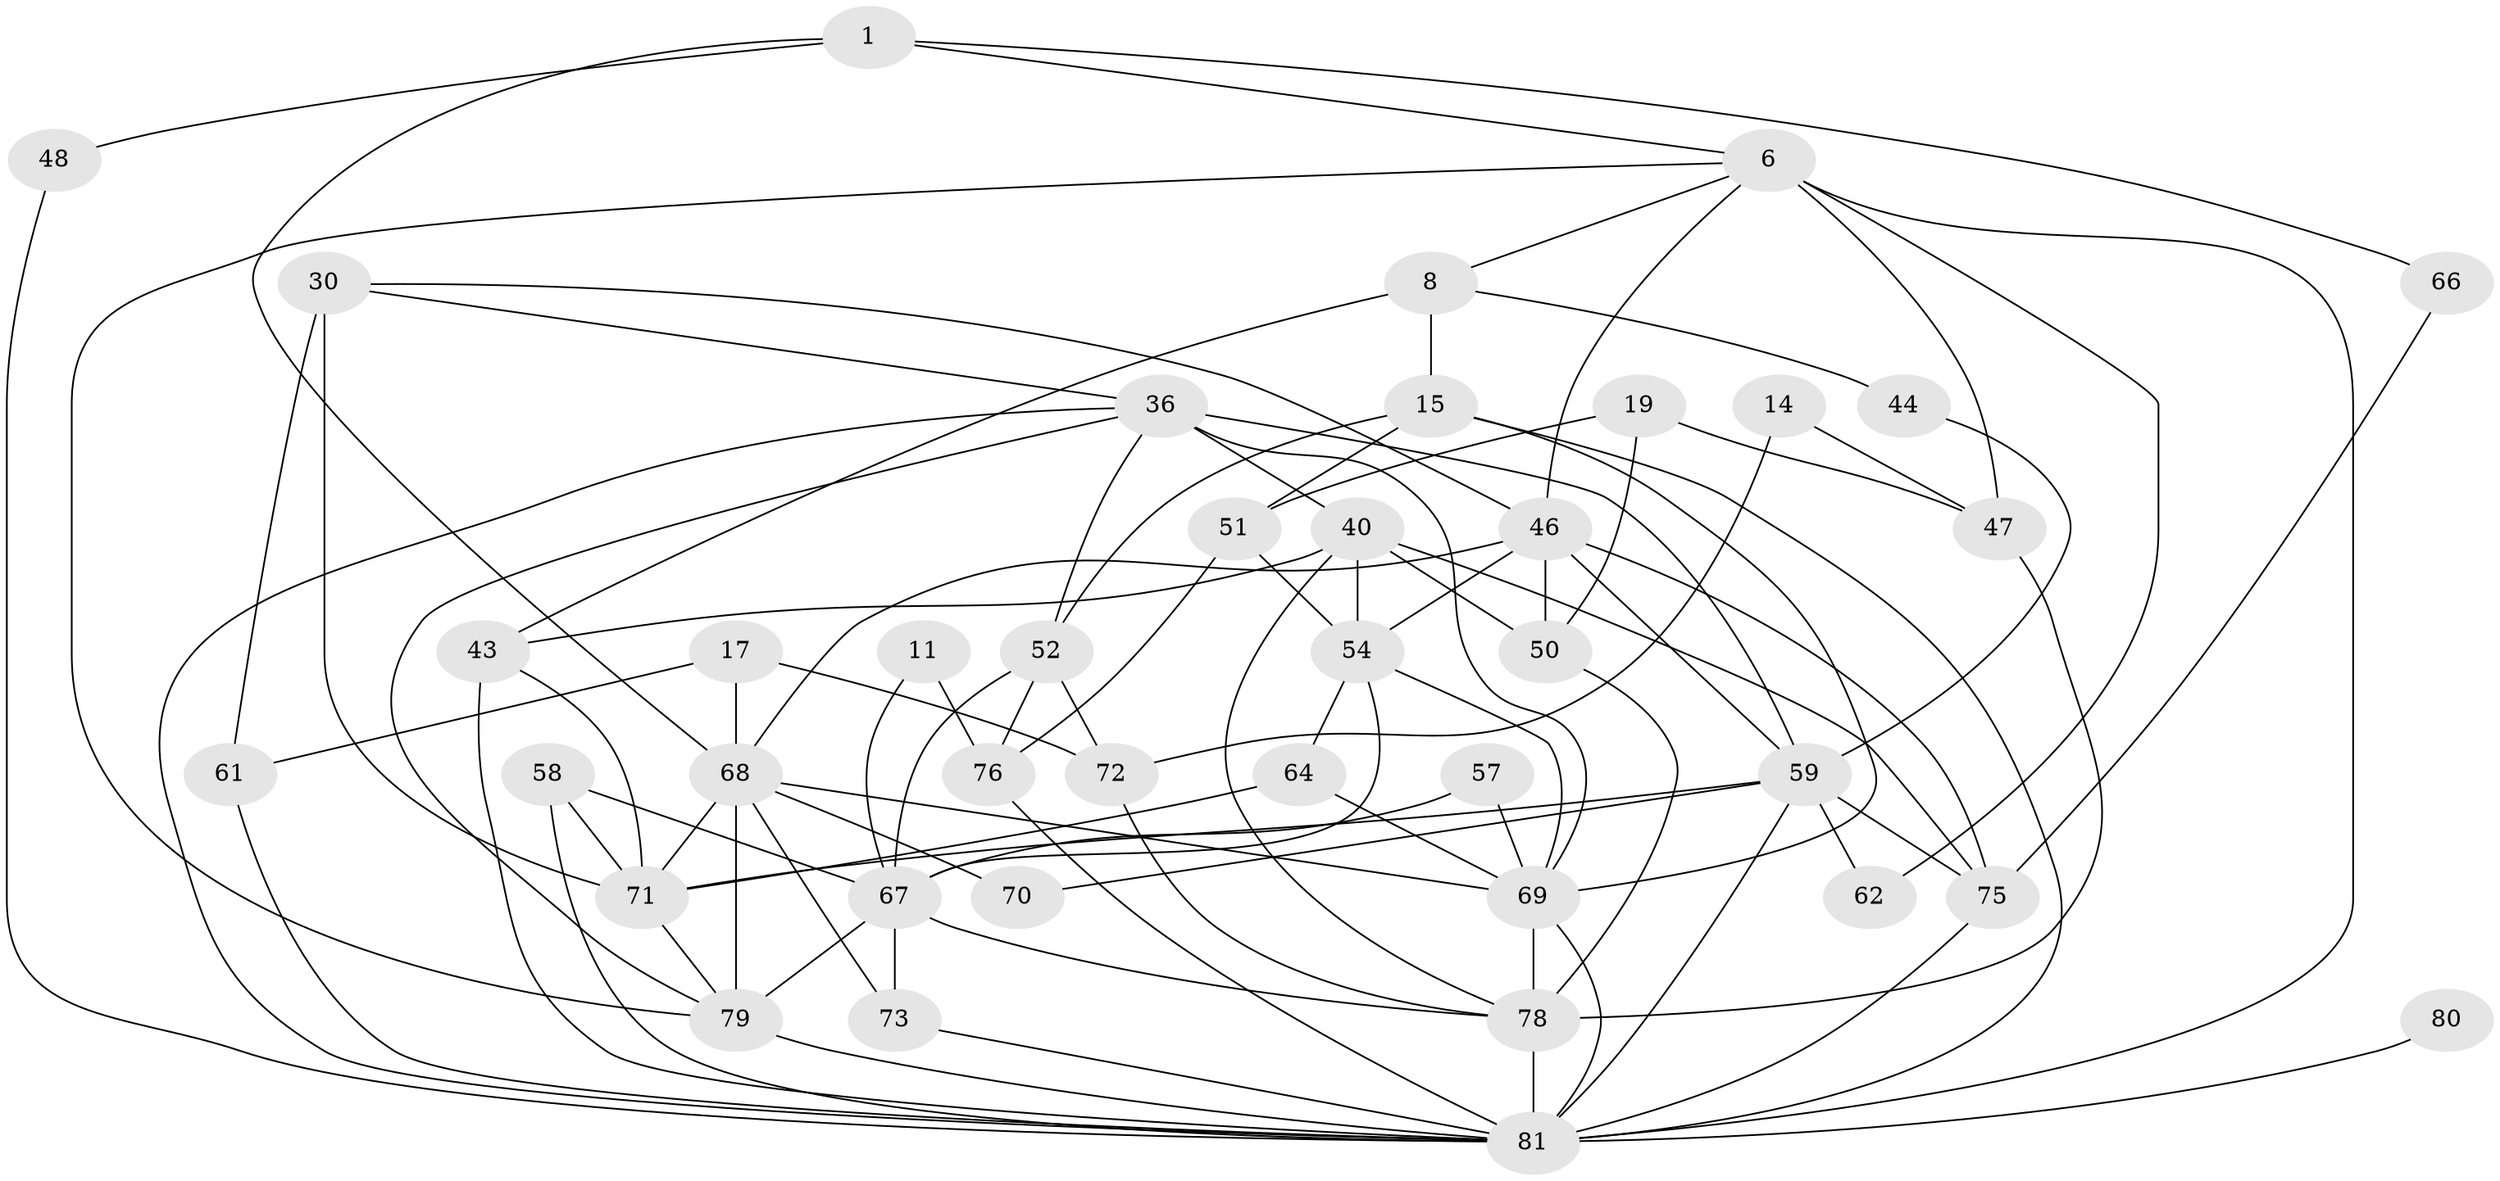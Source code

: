 // original degree distribution, {4: 0.2716049382716049, 6: 0.12345679012345678, 3: 0.24691358024691357, 5: 0.1728395061728395, 2: 0.14814814814814814, 7: 0.024691358024691357, 8: 0.012345679012345678}
// Generated by graph-tools (version 1.1) at 2025/49/03/09/25 04:49:49]
// undirected, 40 vertices, 93 edges
graph export_dot {
graph [start="1"]
  node [color=gray90,style=filled];
  1;
  6 [super="+5"];
  8;
  11;
  14;
  15;
  17;
  19;
  30;
  36 [super="+35"];
  40 [super="+22+3"];
  43 [super="+26"];
  44;
  46 [super="+34"];
  47 [super="+39"];
  48;
  50 [super="+10"];
  51 [super="+20"];
  52 [super="+38+41"];
  54 [super="+4"];
  57;
  58;
  59 [super="+9"];
  61;
  62;
  64;
  66;
  67 [super="+28"];
  68 [super="+65"];
  69 [super="+49+60"];
  70;
  71 [super="+18+63"];
  72;
  73;
  75 [super="+55"];
  76;
  78 [super="+13+29+74"];
  79 [super="+37+53"];
  80;
  81 [super="+24+77+56"];
  1 -- 6;
  1 -- 48;
  1 -- 66;
  1 -- 68;
  6 -- 81;
  6 -- 47 [weight=2];
  6 -- 8;
  6 -- 62;
  6 -- 46;
  6 -- 79;
  8 -- 15;
  8 -- 43 [weight=2];
  8 -- 44;
  11 -- 76;
  11 -- 67;
  14 -- 72;
  14 -- 47;
  15 -- 51;
  15 -- 52;
  15 -- 81;
  15 -- 69;
  17 -- 68 [weight=2];
  17 -- 72;
  17 -- 61;
  19 -- 51;
  19 -- 47;
  19 -- 50;
  30 -- 71 [weight=2];
  30 -- 61;
  30 -- 36;
  30 -- 46;
  36 -- 59 [weight=2];
  36 -- 40;
  36 -- 81;
  36 -- 79;
  36 -- 52;
  36 -- 69;
  40 -- 50;
  40 -- 43;
  40 -- 54 [weight=2];
  40 -- 75;
  40 -- 78;
  43 -- 71 [weight=2];
  43 -- 81;
  44 -- 59;
  46 -- 75;
  46 -- 50;
  46 -- 68;
  46 -- 54;
  46 -- 59;
  47 -- 78 [weight=2];
  48 -- 81;
  50 -- 78 [weight=2];
  51 -- 54;
  51 -- 76 [weight=2];
  52 -- 76;
  52 -- 72;
  52 -- 67;
  54 -- 64;
  54 -- 67;
  54 -- 69;
  57 -- 67 [weight=2];
  57 -- 69;
  58 -- 67;
  58 -- 71;
  58 -- 81;
  59 -- 62;
  59 -- 70;
  59 -- 75 [weight=2];
  59 -- 71;
  59 -- 81 [weight=3];
  61 -- 81;
  64 -- 71 [weight=2];
  64 -- 69;
  66 -- 75;
  67 -- 73;
  67 -- 78;
  67 -- 79 [weight=2];
  68 -- 73 [weight=2];
  68 -- 69 [weight=2];
  68 -- 70;
  68 -- 79;
  68 -- 71;
  69 -- 81;
  69 -- 78 [weight=2];
  71 -- 79;
  72 -- 78;
  73 -- 81 [weight=2];
  75 -- 81 [weight=3];
  76 -- 81 [weight=2];
  78 -- 81 [weight=2];
  79 -- 81;
  80 -- 81 [weight=2];
}
